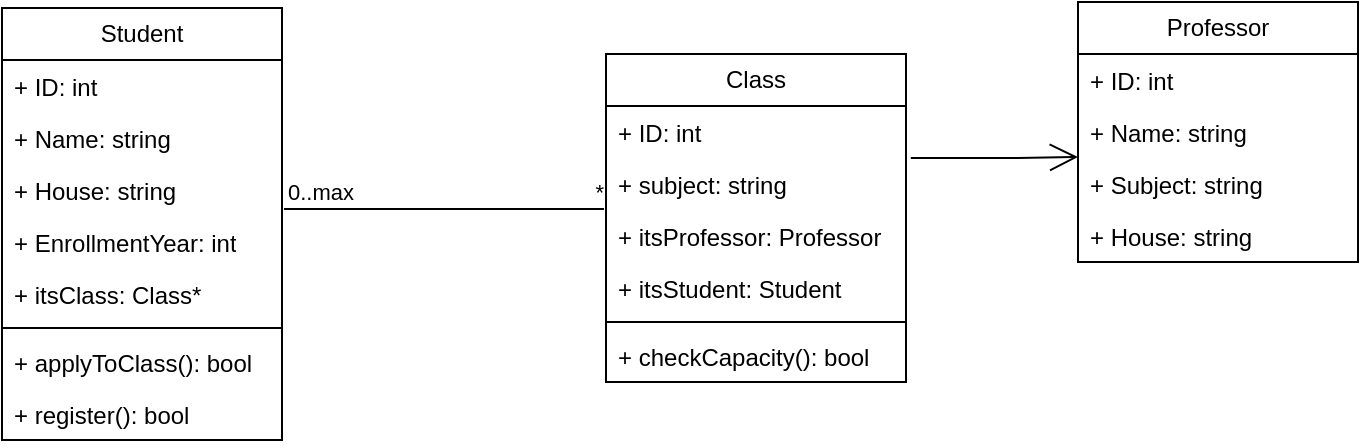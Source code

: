 <mxfile version="21.0.8" type="github">
  <diagram name="‫עמוד-1‬" id="PrXuVBxjXJsbkBFSuOlu">
    <mxGraphModel dx="875" dy="478" grid="1" gridSize="10" guides="1" tooltips="1" connect="1" arrows="1" fold="1" page="1" pageScale="1" pageWidth="827" pageHeight="1169" math="0" shadow="0">
      <root>
        <mxCell id="0" />
        <mxCell id="1" parent="0" />
        <mxCell id="qfSSmruQRfB3V9M6VHou-5" value="Professor" style="swimlane;fontStyle=0;childLayout=stackLayout;horizontal=1;startSize=26;fillColor=none;horizontalStack=0;resizeParent=1;resizeParentMax=0;resizeLast=0;collapsible=1;marginBottom=0;whiteSpace=wrap;html=1;" parent="1" vertex="1">
          <mxGeometry x="590" y="207" width="140" height="130" as="geometry" />
        </mxCell>
        <mxCell id="qfSSmruQRfB3V9M6VHou-6" value="+ ID: int" style="text;strokeColor=none;fillColor=none;align=left;verticalAlign=top;spacingLeft=4;spacingRight=4;overflow=hidden;rotatable=0;points=[[0,0.5],[1,0.5]];portConstraint=eastwest;whiteSpace=wrap;html=1;" parent="qfSSmruQRfB3V9M6VHou-5" vertex="1">
          <mxGeometry y="26" width="140" height="26" as="geometry" />
        </mxCell>
        <mxCell id="qfSSmruQRfB3V9M6VHou-7" value="+ Name: string" style="text;strokeColor=none;fillColor=none;align=left;verticalAlign=top;spacingLeft=4;spacingRight=4;overflow=hidden;rotatable=0;points=[[0,0.5],[1,0.5]];portConstraint=eastwest;whiteSpace=wrap;html=1;" parent="qfSSmruQRfB3V9M6VHou-5" vertex="1">
          <mxGeometry y="52" width="140" height="26" as="geometry" />
        </mxCell>
        <mxCell id="qfSSmruQRfB3V9M6VHou-8" value="+ Subject: string" style="text;strokeColor=none;fillColor=none;align=left;verticalAlign=top;spacingLeft=4;spacingRight=4;overflow=hidden;rotatable=0;points=[[0,0.5],[1,0.5]];portConstraint=eastwest;whiteSpace=wrap;html=1;" parent="qfSSmruQRfB3V9M6VHou-5" vertex="1">
          <mxGeometry y="78" width="140" height="26" as="geometry" />
        </mxCell>
        <mxCell id="qfSSmruQRfB3V9M6VHou-29" value="+ House: string" style="text;strokeColor=none;fillColor=none;align=left;verticalAlign=top;spacingLeft=4;spacingRight=4;overflow=hidden;rotatable=0;points=[[0,0.5],[1,0.5]];portConstraint=eastwest;whiteSpace=wrap;html=1;" parent="qfSSmruQRfB3V9M6VHou-5" vertex="1">
          <mxGeometry y="104" width="140" height="26" as="geometry" />
        </mxCell>
        <mxCell id="qfSSmruQRfB3V9M6VHou-10" value="Student" style="swimlane;fontStyle=0;childLayout=stackLayout;horizontal=1;startSize=26;fillColor=none;horizontalStack=0;resizeParent=1;resizeParentMax=0;resizeLast=0;collapsible=1;marginBottom=0;whiteSpace=wrap;html=1;" parent="1" vertex="1">
          <mxGeometry x="52" y="210" width="140" height="216" as="geometry" />
        </mxCell>
        <mxCell id="qfSSmruQRfB3V9M6VHou-11" value="+ ID: int" style="text;strokeColor=none;fillColor=none;align=left;verticalAlign=top;spacingLeft=4;spacingRight=4;overflow=hidden;rotatable=0;points=[[0,0.5],[1,0.5]];portConstraint=eastwest;whiteSpace=wrap;html=1;" parent="qfSSmruQRfB3V9M6VHou-10" vertex="1">
          <mxGeometry y="26" width="140" height="26" as="geometry" />
        </mxCell>
        <mxCell id="qfSSmruQRfB3V9M6VHou-12" value="+ Name: string" style="text;strokeColor=none;fillColor=none;align=left;verticalAlign=top;spacingLeft=4;spacingRight=4;overflow=hidden;rotatable=0;points=[[0,0.5],[1,0.5]];portConstraint=eastwest;whiteSpace=wrap;html=1;" parent="qfSSmruQRfB3V9M6VHou-10" vertex="1">
          <mxGeometry y="52" width="140" height="26" as="geometry" />
        </mxCell>
        <mxCell id="qfSSmruQRfB3V9M6VHou-14" value="+ House: string" style="text;strokeColor=none;fillColor=none;align=left;verticalAlign=top;spacingLeft=4;spacingRight=4;overflow=hidden;rotatable=0;points=[[0,0.5],[1,0.5]];portConstraint=eastwest;whiteSpace=wrap;html=1;" parent="qfSSmruQRfB3V9M6VHou-10" vertex="1">
          <mxGeometry y="78" width="140" height="26" as="geometry" />
        </mxCell>
        <mxCell id="qfSSmruQRfB3V9M6VHou-40" value="+ EnrollmentYear: int" style="text;strokeColor=none;fillColor=none;align=left;verticalAlign=top;spacingLeft=4;spacingRight=4;overflow=hidden;rotatable=0;points=[[0,0.5],[1,0.5]];portConstraint=eastwest;whiteSpace=wrap;html=1;" parent="qfSSmruQRfB3V9M6VHou-10" vertex="1">
          <mxGeometry y="104" width="140" height="26" as="geometry" />
        </mxCell>
        <mxCell id="NHhi5yKfuZmPzE-KEHOs-1" value="+ itsClass: Class*" style="text;strokeColor=none;fillColor=none;align=left;verticalAlign=top;spacingLeft=4;spacingRight=4;overflow=hidden;rotatable=0;points=[[0,0.5],[1,0.5]];portConstraint=eastwest;whiteSpace=wrap;html=1;" vertex="1" parent="qfSSmruQRfB3V9M6VHou-10">
          <mxGeometry y="130" width="140" height="26" as="geometry" />
        </mxCell>
        <mxCell id="NHhi5yKfuZmPzE-KEHOs-6" value="" style="line;strokeWidth=1;fillColor=none;align=left;verticalAlign=middle;spacingTop=-1;spacingLeft=3;spacingRight=3;rotatable=0;labelPosition=right;points=[];portConstraint=eastwest;strokeColor=inherit;" vertex="1" parent="qfSSmruQRfB3V9M6VHou-10">
          <mxGeometry y="156" width="140" height="8" as="geometry" />
        </mxCell>
        <mxCell id="qfSSmruQRfB3V9M6VHou-13" value="+ applyToClass(): bool" style="text;strokeColor=none;fillColor=none;align=left;verticalAlign=top;spacingLeft=4;spacingRight=4;overflow=hidden;rotatable=0;points=[[0,0.5],[1,0.5]];portConstraint=eastwest;whiteSpace=wrap;html=1;" parent="qfSSmruQRfB3V9M6VHou-10" vertex="1">
          <mxGeometry y="164" width="140" height="26" as="geometry" />
        </mxCell>
        <mxCell id="qfSSmruQRfB3V9M6VHou-26" value="+ register(): bool" style="text;strokeColor=none;fillColor=none;align=left;verticalAlign=top;spacingLeft=4;spacingRight=4;overflow=hidden;rotatable=0;points=[[0,0.5],[1,0.5]];portConstraint=eastwest;whiteSpace=wrap;html=1;" parent="qfSSmruQRfB3V9M6VHou-10" vertex="1">
          <mxGeometry y="190" width="140" height="26" as="geometry" />
        </mxCell>
        <mxCell id="qfSSmruQRfB3V9M6VHou-23" value="Class" style="swimlane;fontStyle=0;childLayout=stackLayout;horizontal=1;startSize=26;fillColor=none;horizontalStack=0;resizeParent=1;resizeParentMax=0;resizeLast=0;collapsible=1;marginBottom=0;whiteSpace=wrap;html=1;" parent="1" vertex="1">
          <mxGeometry x="354" y="233" width="150" height="164" as="geometry" />
        </mxCell>
        <mxCell id="qfSSmruQRfB3V9M6VHou-24" value="+ ID: int" style="text;strokeColor=none;fillColor=none;align=left;verticalAlign=top;spacingLeft=4;spacingRight=4;overflow=hidden;rotatable=0;points=[[0,0.5],[1,0.5]];portConstraint=eastwest;whiteSpace=wrap;html=1;" parent="qfSSmruQRfB3V9M6VHou-23" vertex="1">
          <mxGeometry y="26" width="150" height="26" as="geometry" />
        </mxCell>
        <mxCell id="qfSSmruQRfB3V9M6VHou-25" value="+ subject: string" style="text;strokeColor=none;fillColor=none;align=left;verticalAlign=top;spacingLeft=4;spacingRight=4;overflow=hidden;rotatable=0;points=[[0,0.5],[1,0.5]];portConstraint=eastwest;whiteSpace=wrap;html=1;" parent="qfSSmruQRfB3V9M6VHou-23" vertex="1">
          <mxGeometry y="52" width="150" height="26" as="geometry" />
        </mxCell>
        <mxCell id="qfSSmruQRfB3V9M6VHou-42" value="+ itsProfessor: Professor" style="text;strokeColor=none;fillColor=none;align=left;verticalAlign=top;spacingLeft=4;spacingRight=4;overflow=hidden;rotatable=0;points=[[0,0.5],[1,0.5]];portConstraint=eastwest;whiteSpace=wrap;html=1;" parent="qfSSmruQRfB3V9M6VHou-23" vertex="1">
          <mxGeometry y="78" width="150" height="26" as="geometry" />
        </mxCell>
        <mxCell id="NHhi5yKfuZmPzE-KEHOs-7" value="+ itsStudent: Student" style="text;strokeColor=none;fillColor=none;align=left;verticalAlign=top;spacingLeft=4;spacingRight=4;overflow=hidden;rotatable=0;points=[[0,0.5],[1,0.5]];portConstraint=eastwest;whiteSpace=wrap;html=1;" vertex="1" parent="qfSSmruQRfB3V9M6VHou-23">
          <mxGeometry y="104" width="150" height="26" as="geometry" />
        </mxCell>
        <mxCell id="NHhi5yKfuZmPzE-KEHOs-8" value="" style="line;strokeWidth=1;fillColor=none;align=left;verticalAlign=middle;spacingTop=-1;spacingLeft=3;spacingRight=3;rotatable=0;labelPosition=right;points=[];portConstraint=eastwest;strokeColor=inherit;" vertex="1" parent="qfSSmruQRfB3V9M6VHou-23">
          <mxGeometry y="130" width="150" height="8" as="geometry" />
        </mxCell>
        <mxCell id="NHhi5yKfuZmPzE-KEHOs-9" value="+ checkCapacity(): bool" style="text;strokeColor=none;fillColor=none;align=left;verticalAlign=top;spacingLeft=4;spacingRight=4;overflow=hidden;rotatable=0;points=[[0,0.5],[1,0.5]];portConstraint=eastwest;whiteSpace=wrap;html=1;" vertex="1" parent="qfSSmruQRfB3V9M6VHou-23">
          <mxGeometry y="138" width="150" height="26" as="geometry" />
        </mxCell>
        <mxCell id="qfSSmruQRfB3V9M6VHou-37" value="" style="endArrow=none;html=1;edgeStyle=orthogonalEdgeStyle;rounded=0;" parent="1" edge="1">
          <mxGeometry relative="1" as="geometry">
            <mxPoint x="193" y="310.5" as="sourcePoint" />
            <mxPoint x="353" y="310.5" as="targetPoint" />
            <Array as="points">
              <mxPoint x="233" y="310.5" />
              <mxPoint x="233" y="310.5" />
            </Array>
          </mxGeometry>
        </mxCell>
        <mxCell id="qfSSmruQRfB3V9M6VHou-38" value="0..max" style="edgeLabel;resizable=0;html=1;align=left;verticalAlign=bottom;" parent="qfSSmruQRfB3V9M6VHou-37" connectable="0" vertex="1">
          <mxGeometry x="-1" relative="1" as="geometry" />
        </mxCell>
        <mxCell id="qfSSmruQRfB3V9M6VHou-39" value="*" style="edgeLabel;resizable=0;html=1;align=right;verticalAlign=bottom;" parent="qfSSmruQRfB3V9M6VHou-37" connectable="0" vertex="1">
          <mxGeometry x="1" relative="1" as="geometry" />
        </mxCell>
        <mxCell id="qfSSmruQRfB3V9M6VHou-41" value="" style="endArrow=open;endFill=1;endSize=12;html=1;rounded=0;exitX=1.036;exitY=0;exitDx=0;exitDy=0;exitPerimeter=0;" parent="1" edge="1">
          <mxGeometry width="160" relative="1" as="geometry">
            <mxPoint x="506.4" y="285" as="sourcePoint" />
            <mxPoint x="590" y="284.5" as="targetPoint" />
            <Array as="points">
              <mxPoint x="560" y="285" />
            </Array>
          </mxGeometry>
        </mxCell>
      </root>
    </mxGraphModel>
  </diagram>
</mxfile>
